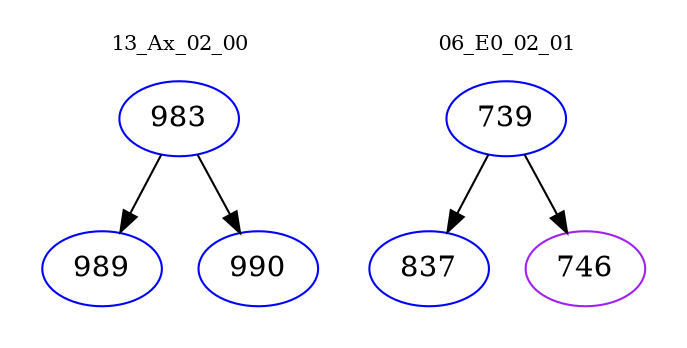 digraph{
subgraph cluster_0 {
color = white
label = "13_Ax_02_00";
fontsize=10;
T0_983 [label="983", color="blue"]
T0_983 -> T0_989 [color="black"]
T0_989 [label="989", color="blue"]
T0_983 -> T0_990 [color="black"]
T0_990 [label="990", color="blue"]
}
subgraph cluster_1 {
color = white
label = "06_E0_02_01";
fontsize=10;
T1_739 [label="739", color="blue"]
T1_739 -> T1_837 [color="black"]
T1_837 [label="837", color="blue"]
T1_739 -> T1_746 [color="black"]
T1_746 [label="746", color="purple"]
}
}
